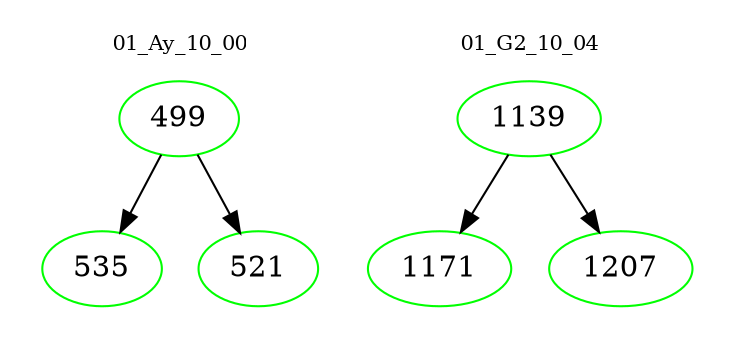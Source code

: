 digraph{
subgraph cluster_0 {
color = white
label = "01_Ay_10_00";
fontsize=10;
T0_499 [label="499", color="green"]
T0_499 -> T0_535 [color="black"]
T0_535 [label="535", color="green"]
T0_499 -> T0_521 [color="black"]
T0_521 [label="521", color="green"]
}
subgraph cluster_1 {
color = white
label = "01_G2_10_04";
fontsize=10;
T1_1139 [label="1139", color="green"]
T1_1139 -> T1_1171 [color="black"]
T1_1171 [label="1171", color="green"]
T1_1139 -> T1_1207 [color="black"]
T1_1207 [label="1207", color="green"]
}
}
